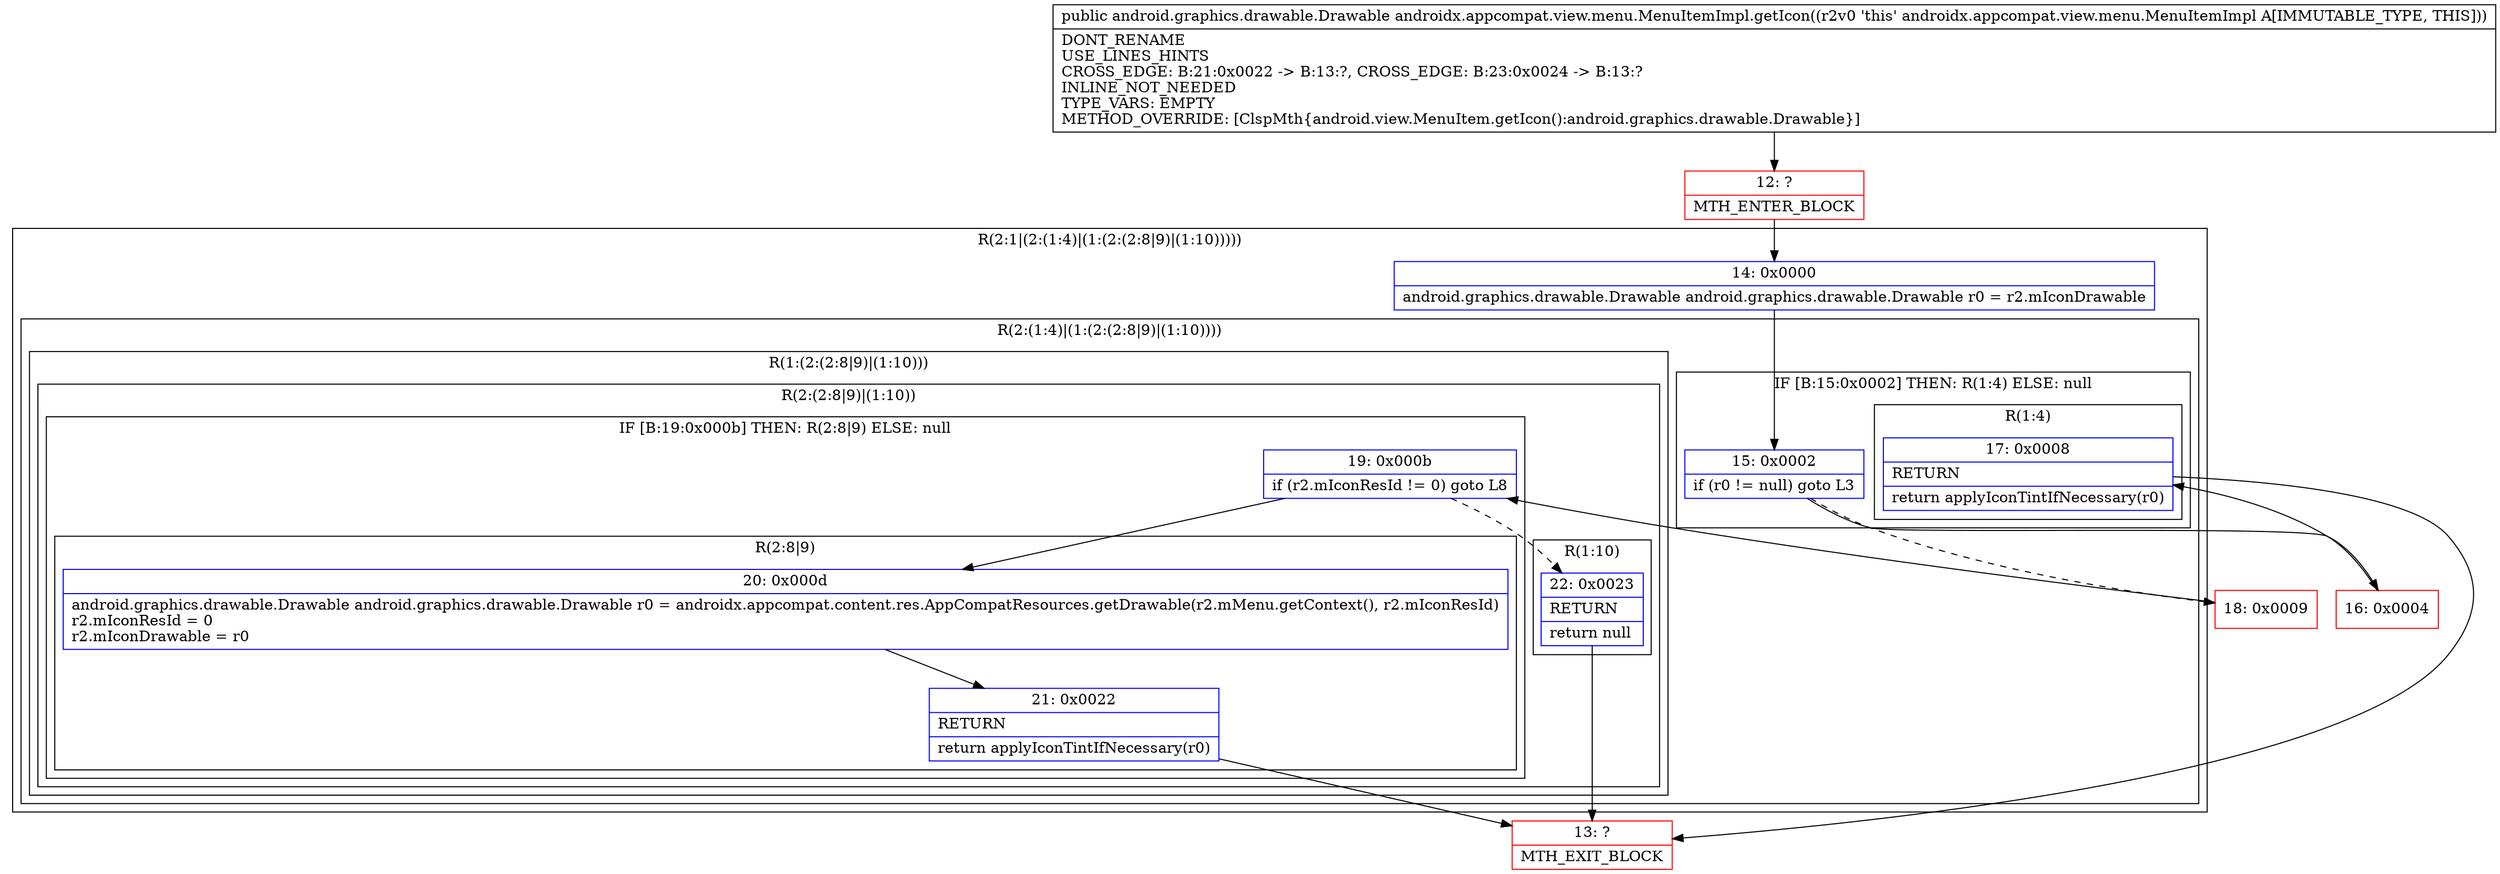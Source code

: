 digraph "CFG forandroidx.appcompat.view.menu.MenuItemImpl.getIcon()Landroid\/graphics\/drawable\/Drawable;" {
subgraph cluster_Region_1943847270 {
label = "R(2:1|(2:(1:4)|(1:(2:(2:8|9)|(1:10)))))";
node [shape=record,color=blue];
Node_14 [shape=record,label="{14\:\ 0x0000|android.graphics.drawable.Drawable android.graphics.drawable.Drawable r0 = r2.mIconDrawable\l}"];
subgraph cluster_Region_378365806 {
label = "R(2:(1:4)|(1:(2:(2:8|9)|(1:10))))";
node [shape=record,color=blue];
subgraph cluster_IfRegion_1792478710 {
label = "IF [B:15:0x0002] THEN: R(1:4) ELSE: null";
node [shape=record,color=blue];
Node_15 [shape=record,label="{15\:\ 0x0002|if (r0 != null) goto L3\l}"];
subgraph cluster_Region_1182632902 {
label = "R(1:4)";
node [shape=record,color=blue];
Node_17 [shape=record,label="{17\:\ 0x0008|RETURN\l|return applyIconTintIfNecessary(r0)\l}"];
}
}
subgraph cluster_Region_6404930 {
label = "R(1:(2:(2:8|9)|(1:10)))";
node [shape=record,color=blue];
subgraph cluster_Region_121031365 {
label = "R(2:(2:8|9)|(1:10))";
node [shape=record,color=blue];
subgraph cluster_IfRegion_297334223 {
label = "IF [B:19:0x000b] THEN: R(2:8|9) ELSE: null";
node [shape=record,color=blue];
Node_19 [shape=record,label="{19\:\ 0x000b|if (r2.mIconResId != 0) goto L8\l}"];
subgraph cluster_Region_609342373 {
label = "R(2:8|9)";
node [shape=record,color=blue];
Node_20 [shape=record,label="{20\:\ 0x000d|android.graphics.drawable.Drawable android.graphics.drawable.Drawable r0 = androidx.appcompat.content.res.AppCompatResources.getDrawable(r2.mMenu.getContext(), r2.mIconResId)\lr2.mIconResId = 0\lr2.mIconDrawable = r0\l}"];
Node_21 [shape=record,label="{21\:\ 0x0022|RETURN\l|return applyIconTintIfNecessary(r0)\l}"];
}
}
subgraph cluster_Region_1827886721 {
label = "R(1:10)";
node [shape=record,color=blue];
Node_22 [shape=record,label="{22\:\ 0x0023|RETURN\l|return null\l}"];
}
}
}
}
}
Node_12 [shape=record,color=red,label="{12\:\ ?|MTH_ENTER_BLOCK\l}"];
Node_16 [shape=record,color=red,label="{16\:\ 0x0004}"];
Node_13 [shape=record,color=red,label="{13\:\ ?|MTH_EXIT_BLOCK\l}"];
Node_18 [shape=record,color=red,label="{18\:\ 0x0009}"];
MethodNode[shape=record,label="{public android.graphics.drawable.Drawable androidx.appcompat.view.menu.MenuItemImpl.getIcon((r2v0 'this' androidx.appcompat.view.menu.MenuItemImpl A[IMMUTABLE_TYPE, THIS]))  | DONT_RENAME\lUSE_LINES_HINTS\lCROSS_EDGE: B:21:0x0022 \-\> B:13:?, CROSS_EDGE: B:23:0x0024 \-\> B:13:?\lINLINE_NOT_NEEDED\lTYPE_VARS: EMPTY\lMETHOD_OVERRIDE: [ClspMth\{android.view.MenuItem.getIcon():android.graphics.drawable.Drawable\}]\l}"];
MethodNode -> Node_12;Node_14 -> Node_15;
Node_15 -> Node_16;
Node_15 -> Node_18[style=dashed];
Node_17 -> Node_13;
Node_19 -> Node_20;
Node_19 -> Node_22[style=dashed];
Node_20 -> Node_21;
Node_21 -> Node_13;
Node_22 -> Node_13;
Node_12 -> Node_14;
Node_16 -> Node_17;
Node_18 -> Node_19;
}

